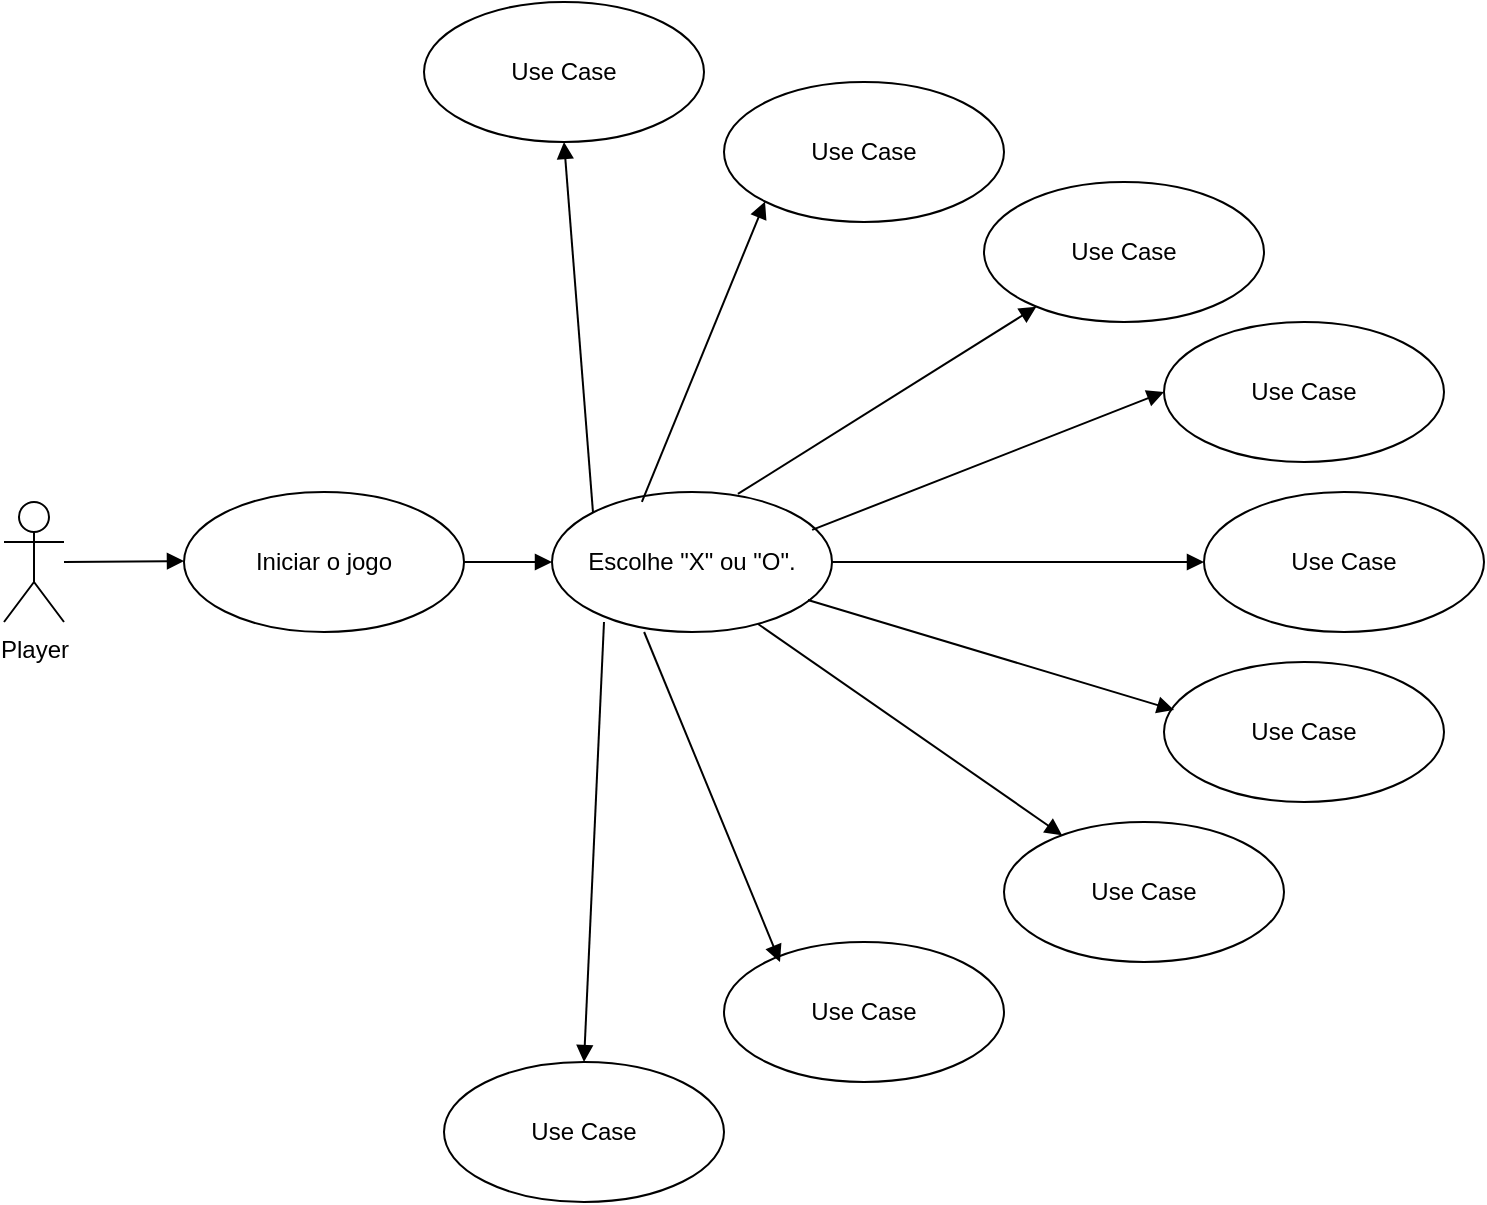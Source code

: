 <mxfile version="22.0.4" type="github">
  <diagram name="Página-1" id="Pp-JpHpmr-6VNvOZuWV1">
    <mxGraphModel dx="1438" dy="771" grid="1" gridSize="10" guides="1" tooltips="1" connect="1" arrows="1" fold="1" page="1" pageScale="1" pageWidth="827" pageHeight="1169" math="0" shadow="0">
      <root>
        <mxCell id="0" />
        <mxCell id="1" parent="0" />
        <mxCell id="ejHKZptpygo6PtBSy5ee-1" value="Player" style="shape=umlActor;verticalLabelPosition=bottom;verticalAlign=top;html=1;" vertex="1" parent="1">
          <mxGeometry x="70" y="330" width="30" height="60" as="geometry" />
        </mxCell>
        <mxCell id="ejHKZptpygo6PtBSy5ee-3" value="" style="html=1;verticalAlign=bottom;endArrow=block;curved=0;rounded=0;" edge="1" parent="1">
          <mxGeometry width="80" relative="1" as="geometry">
            <mxPoint x="120" y="360" as="sourcePoint" />
            <mxPoint x="160" y="359.5" as="targetPoint" />
            <Array as="points">
              <mxPoint x="100" y="360" />
            </Array>
          </mxGeometry>
        </mxCell>
        <mxCell id="ejHKZptpygo6PtBSy5ee-4" value="Iniciar o jogo" style="ellipse;whiteSpace=wrap;html=1;" vertex="1" parent="1">
          <mxGeometry x="160" y="325" width="140" height="70" as="geometry" />
        </mxCell>
        <mxCell id="ejHKZptpygo6PtBSy5ee-7" value="" style="html=1;verticalAlign=bottom;endArrow=block;curved=0;rounded=0;entryX=0;entryY=0.5;entryDx=0;entryDy=0;exitX=1;exitY=0.5;exitDx=0;exitDy=0;" edge="1" parent="1" source="ejHKZptpygo6PtBSy5ee-4" target="ejHKZptpygo6PtBSy5ee-14">
          <mxGeometry width="80" relative="1" as="geometry">
            <mxPoint x="250" y="325" as="sourcePoint" />
            <mxPoint x="320" y="205" as="targetPoint" />
            <Array as="points" />
          </mxGeometry>
        </mxCell>
        <mxCell id="ejHKZptpygo6PtBSy5ee-14" value="Escolhe &quot;X&quot; ou &quot;O&quot;." style="ellipse;whiteSpace=wrap;html=1;" vertex="1" parent="1">
          <mxGeometry x="344" y="325" width="140" height="70" as="geometry" />
        </mxCell>
        <mxCell id="ejHKZptpygo6PtBSy5ee-18" value="Use Case" style="ellipse;whiteSpace=wrap;html=1;" vertex="1" parent="1">
          <mxGeometry x="280" y="80" width="140" height="70" as="geometry" />
        </mxCell>
        <mxCell id="ejHKZptpygo6PtBSy5ee-19" value="Use Case" style="ellipse;whiteSpace=wrap;html=1;" vertex="1" parent="1">
          <mxGeometry x="430" y="120" width="140" height="70" as="geometry" />
        </mxCell>
        <mxCell id="ejHKZptpygo6PtBSy5ee-20" value="Use Case" style="ellipse;whiteSpace=wrap;html=1;" vertex="1" parent="1">
          <mxGeometry x="560" y="170" width="140" height="70" as="geometry" />
        </mxCell>
        <mxCell id="ejHKZptpygo6PtBSy5ee-21" value="Use Case" style="ellipse;whiteSpace=wrap;html=1;" vertex="1" parent="1">
          <mxGeometry x="650" y="240" width="140" height="70" as="geometry" />
        </mxCell>
        <mxCell id="ejHKZptpygo6PtBSy5ee-22" value="Use Case" style="ellipse;whiteSpace=wrap;html=1;" vertex="1" parent="1">
          <mxGeometry x="670" y="325" width="140" height="70" as="geometry" />
        </mxCell>
        <mxCell id="ejHKZptpygo6PtBSy5ee-23" value="Use Case" style="ellipse;whiteSpace=wrap;html=1;" vertex="1" parent="1">
          <mxGeometry x="650" y="410" width="140" height="70" as="geometry" />
        </mxCell>
        <mxCell id="ejHKZptpygo6PtBSy5ee-26" value="Use Case" style="ellipse;whiteSpace=wrap;html=1;" vertex="1" parent="1">
          <mxGeometry x="570" y="490" width="140" height="70" as="geometry" />
        </mxCell>
        <mxCell id="ejHKZptpygo6PtBSy5ee-27" value="Use Case" style="ellipse;whiteSpace=wrap;html=1;" vertex="1" parent="1">
          <mxGeometry x="430" y="550" width="140" height="70" as="geometry" />
        </mxCell>
        <mxCell id="ejHKZptpygo6PtBSy5ee-28" value="Use Case" style="ellipse;whiteSpace=wrap;html=1;" vertex="1" parent="1">
          <mxGeometry x="290" y="610" width="140" height="70" as="geometry" />
        </mxCell>
        <mxCell id="ejHKZptpygo6PtBSy5ee-29" value="" style="html=1;verticalAlign=bottom;endArrow=block;curved=0;rounded=0;exitX=0;exitY=0;exitDx=0;exitDy=0;entryX=0.5;entryY=1;entryDx=0;entryDy=0;" edge="1" parent="1" source="ejHKZptpygo6PtBSy5ee-14" target="ejHKZptpygo6PtBSy5ee-18">
          <mxGeometry width="80" relative="1" as="geometry">
            <mxPoint x="370" y="390" as="sourcePoint" />
            <mxPoint x="450" y="390" as="targetPoint" />
          </mxGeometry>
        </mxCell>
        <mxCell id="ejHKZptpygo6PtBSy5ee-30" value="" style="html=1;verticalAlign=bottom;endArrow=block;curved=0;rounded=0;exitX=0.321;exitY=0.071;exitDx=0;exitDy=0;exitPerimeter=0;entryX=0;entryY=1;entryDx=0;entryDy=0;" edge="1" parent="1" source="ejHKZptpygo6PtBSy5ee-14" target="ejHKZptpygo6PtBSy5ee-19">
          <mxGeometry width="80" relative="1" as="geometry">
            <mxPoint x="370" y="390" as="sourcePoint" />
            <mxPoint x="460" y="200" as="targetPoint" />
          </mxGeometry>
        </mxCell>
        <mxCell id="ejHKZptpygo6PtBSy5ee-31" value="" style="html=1;verticalAlign=bottom;endArrow=block;curved=0;rounded=0;exitX=0.664;exitY=0.014;exitDx=0;exitDy=0;exitPerimeter=0;" edge="1" parent="1" source="ejHKZptpygo6PtBSy5ee-14" target="ejHKZptpygo6PtBSy5ee-20">
          <mxGeometry width="80" relative="1" as="geometry">
            <mxPoint x="370" y="390" as="sourcePoint" />
            <mxPoint x="450" y="390" as="targetPoint" />
          </mxGeometry>
        </mxCell>
        <mxCell id="ejHKZptpygo6PtBSy5ee-32" value="" style="html=1;verticalAlign=bottom;endArrow=block;curved=0;rounded=0;exitX=0.929;exitY=0.271;exitDx=0;exitDy=0;exitPerimeter=0;entryX=0;entryY=0.5;entryDx=0;entryDy=0;" edge="1" parent="1" source="ejHKZptpygo6PtBSy5ee-14" target="ejHKZptpygo6PtBSy5ee-21">
          <mxGeometry width="80" relative="1" as="geometry">
            <mxPoint x="370" y="390" as="sourcePoint" />
            <mxPoint x="450" y="390" as="targetPoint" />
          </mxGeometry>
        </mxCell>
        <mxCell id="ejHKZptpygo6PtBSy5ee-33" value="" style="html=1;verticalAlign=bottom;endArrow=block;curved=0;rounded=0;exitX=1;exitY=0.5;exitDx=0;exitDy=0;entryX=0;entryY=0.5;entryDx=0;entryDy=0;" edge="1" parent="1" source="ejHKZptpygo6PtBSy5ee-14" target="ejHKZptpygo6PtBSy5ee-22">
          <mxGeometry width="80" relative="1" as="geometry">
            <mxPoint x="370" y="390" as="sourcePoint" />
            <mxPoint x="660" y="360" as="targetPoint" />
          </mxGeometry>
        </mxCell>
        <mxCell id="ejHKZptpygo6PtBSy5ee-34" value="" style="html=1;verticalAlign=bottom;endArrow=block;curved=0;rounded=0;exitX=0.914;exitY=0.771;exitDx=0;exitDy=0;exitPerimeter=0;entryX=0.036;entryY=0.343;entryDx=0;entryDy=0;entryPerimeter=0;" edge="1" parent="1" source="ejHKZptpygo6PtBSy5ee-14" target="ejHKZptpygo6PtBSy5ee-23">
          <mxGeometry width="80" relative="1" as="geometry">
            <mxPoint x="370" y="390" as="sourcePoint" />
            <mxPoint x="450" y="390" as="targetPoint" />
          </mxGeometry>
        </mxCell>
        <mxCell id="ejHKZptpygo6PtBSy5ee-35" value="" style="html=1;verticalAlign=bottom;endArrow=block;curved=0;rounded=0;exitX=0.736;exitY=0.943;exitDx=0;exitDy=0;exitPerimeter=0;" edge="1" parent="1" source="ejHKZptpygo6PtBSy5ee-14" target="ejHKZptpygo6PtBSy5ee-26">
          <mxGeometry width="80" relative="1" as="geometry">
            <mxPoint x="370" y="390" as="sourcePoint" />
            <mxPoint x="450" y="390" as="targetPoint" />
          </mxGeometry>
        </mxCell>
        <mxCell id="ejHKZptpygo6PtBSy5ee-36" value="" style="html=1;verticalAlign=bottom;endArrow=block;curved=0;rounded=0;entryX=0.2;entryY=0.143;entryDx=0;entryDy=0;entryPerimeter=0;exitX=0.329;exitY=1;exitDx=0;exitDy=0;exitPerimeter=0;" edge="1" parent="1" source="ejHKZptpygo6PtBSy5ee-14" target="ejHKZptpygo6PtBSy5ee-27">
          <mxGeometry width="80" relative="1" as="geometry">
            <mxPoint x="400" y="400" as="sourcePoint" />
            <mxPoint x="450" y="390" as="targetPoint" />
          </mxGeometry>
        </mxCell>
        <mxCell id="ejHKZptpygo6PtBSy5ee-37" value="" style="html=1;verticalAlign=bottom;endArrow=block;curved=0;rounded=0;entryX=0.5;entryY=0;entryDx=0;entryDy=0;" edge="1" parent="1" target="ejHKZptpygo6PtBSy5ee-28">
          <mxGeometry width="80" relative="1" as="geometry">
            <mxPoint x="370" y="390" as="sourcePoint" />
            <mxPoint x="450" y="390" as="targetPoint" />
          </mxGeometry>
        </mxCell>
      </root>
    </mxGraphModel>
  </diagram>
</mxfile>
